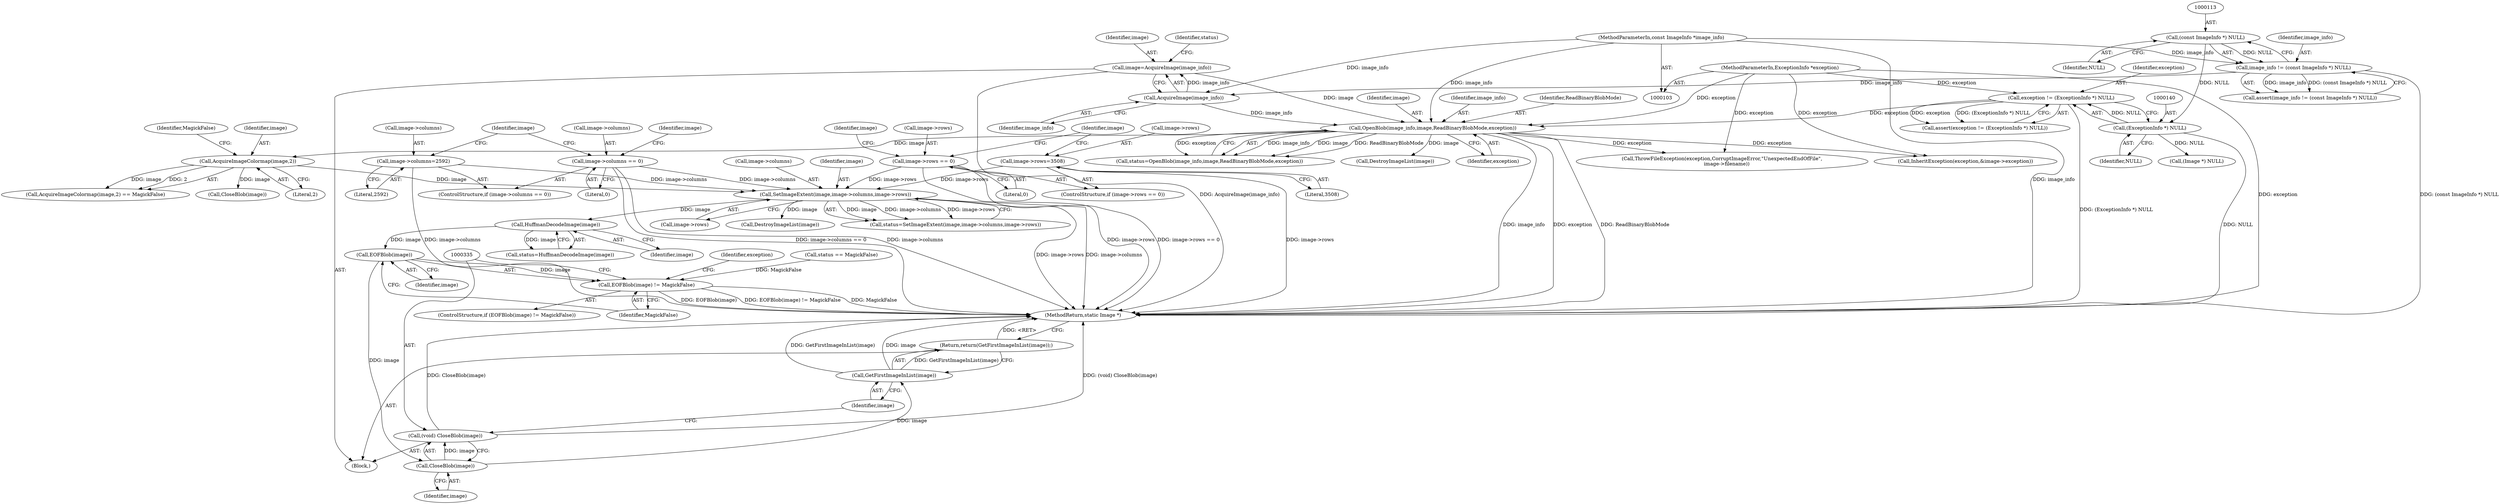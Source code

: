 digraph "0_ImageMagick_f6e9d0d9955e85bdd7540b251cd50d598dacc5e6_17@pointer" {
"1000324" [label="(Call,EOFBlob(image))"];
"1000313" [label="(Call,HuffmanDecodeImage(image))"];
"1000289" [label="(Call,SetImageExtent(image,image->columns,image->rows))"];
"1000206" [label="(Call,AcquireImageColormap(image,2))"];
"1000154" [label="(Call,OpenBlob(image_info,image,ReadBinaryBlobMode,exception))"];
"1000150" [label="(Call,AcquireImage(image_info))"];
"1000110" [label="(Call,image_info != (const ImageInfo *) NULL)"];
"1000104" [label="(MethodParameterIn,const ImageInfo *image_info)"];
"1000112" [label="(Call,(const ImageInfo *) NULL)"];
"1000148" [label="(Call,image=AcquireImage(image_info))"];
"1000137" [label="(Call,exception != (ExceptionInfo *) NULL)"];
"1000105" [label="(MethodParameterIn,ExceptionInfo *exception)"];
"1000139" [label="(Call,(ExceptionInfo *) NULL)"];
"1000178" [label="(Call,image->columns == 0)"];
"1000183" [label="(Call,image->columns=2592)"];
"1000189" [label="(Call,image->rows == 0)"];
"1000194" [label="(Call,image->rows=3508)"];
"1000323" [label="(Call,EOFBlob(image) != MagickFalse)"];
"1000336" [label="(Call,CloseBlob(image))"];
"1000334" [label="(Call,(void) CloseBlob(image))"];
"1000339" [label="(Call,GetFirstImageInList(image))"];
"1000338" [label="(Return,return(GetFirstImageInList(image));)"];
"1000209" [label="(Identifier,MagickFalse)"];
"1000294" [label="(Call,image->rows)"];
"1000190" [label="(Call,image->rows)"];
"1000177" [label="(ControlStructure,if (image->columns == 0))"];
"1000194" [label="(Call,image->rows=3508)"];
"1000336" [label="(Call,CloseBlob(image))"];
"1000338" [label="(Return,return(GetFirstImageInList(image));)"];
"1000289" [label="(Call,SetImageExtent(image,image->columns,image->rows))"];
"1000156" [label="(Identifier,image)"];
"1000114" [label="(Identifier,NULL)"];
"1000137" [label="(Call,exception != (ExceptionInfo *) NULL)"];
"1000291" [label="(Call,image->columns)"];
"1000339" [label="(Call,GetFirstImageInList(image))"];
"1000150" [label="(Call,AcquireImage(image_info))"];
"1000141" [label="(Identifier,NULL)"];
"1000313" [label="(Call,HuffmanDecodeImage(image))"];
"1000324" [label="(Call,EOFBlob(image))"];
"1000184" [label="(Call,image->columns)"];
"1000309" [label="(Call,DestroyImageList(image))"];
"1000195" [label="(Call,image->rows)"];
"1000314" [label="(Identifier,image)"];
"1000152" [label="(Call,status=OpenBlob(image_info,image,ReadBinaryBlobMode,exception))"];
"1000155" [label="(Identifier,image_info)"];
"1000166" [label="(Call,DestroyImageList(image))"];
"1000182" [label="(Literal,0)"];
"1000337" [label="(Identifier,image)"];
"1000191" [label="(Identifier,image)"];
"1000198" [label="(Literal,3508)"];
"1000105" [label="(MethodParameterIn,ExceptionInfo *exception)"];
"1000110" [label="(Call,image_info != (const ImageInfo *) NULL)"];
"1000187" [label="(Literal,2592)"];
"1000327" [label="(Call,ThrowFileException(exception,CorruptImageError,\"UnexpectedEndOfFile\",\n      image->filename))"];
"1000311" [label="(Call,status=HuffmanDecodeImage(image))"];
"1000157" [label="(Identifier,ReadBinaryBlobMode)"];
"1000183" [label="(Call,image->columns=2592)"];
"1000138" [label="(Identifier,exception)"];
"1000178" [label="(Call,image->columns == 0)"];
"1000341" [label="(MethodReturn,static Image *)"];
"1000205" [label="(Call,AcquireImageColormap(image,2) == MagickFalse)"];
"1000201" [label="(Identifier,image)"];
"1000302" [label="(Call,InheritException(exception,&image->exception))"];
"1000328" [label="(Identifier,exception)"];
"1000189" [label="(Call,image->rows == 0)"];
"1000290" [label="(Identifier,image)"];
"1000112" [label="(Call,(const ImageInfo *) NULL)"];
"1000111" [label="(Identifier,image_info)"];
"1000106" [label="(Block,)"];
"1000169" [label="(Call,(Image *) NULL)"];
"1000323" [label="(Call,EOFBlob(image) != MagickFalse)"];
"1000326" [label="(Identifier,MagickFalse)"];
"1000139" [label="(Call,(ExceptionInfo *) NULL)"];
"1000282" [label="(Call,CloseBlob(image))"];
"1000206" [label="(Call,AcquireImageColormap(image,2))"];
"1000158" [label="(Identifier,exception)"];
"1000196" [label="(Identifier,image)"];
"1000148" [label="(Call,image=AcquireImage(image_info))"];
"1000149" [label="(Identifier,image)"];
"1000153" [label="(Identifier,status)"];
"1000287" [label="(Call,status=SetImageExtent(image,image->columns,image->rows))"];
"1000109" [label="(Call,assert(image_info != (const ImageInfo *) NULL))"];
"1000340" [label="(Identifier,image)"];
"1000154" [label="(Call,OpenBlob(image_info,image,ReadBinaryBlobMode,exception))"];
"1000325" [label="(Identifier,image)"];
"1000334" [label="(Call,(void) CloseBlob(image))"];
"1000208" [label="(Literal,2)"];
"1000188" [label="(ControlStructure,if (image->rows == 0))"];
"1000179" [label="(Call,image->columns)"];
"1000322" [label="(ControlStructure,if (EOFBlob(image) != MagickFalse))"];
"1000193" [label="(Literal,0)"];
"1000316" [label="(Call,status == MagickFalse)"];
"1000104" [label="(MethodParameterIn,const ImageInfo *image_info)"];
"1000185" [label="(Identifier,image)"];
"1000151" [label="(Identifier,image_info)"];
"1000207" [label="(Identifier,image)"];
"1000136" [label="(Call,assert(exception != (ExceptionInfo *) NULL))"];
"1000324" -> "1000323"  [label="AST: "];
"1000324" -> "1000325"  [label="CFG: "];
"1000325" -> "1000324"  [label="AST: "];
"1000326" -> "1000324"  [label="CFG: "];
"1000324" -> "1000323"  [label="DDG: image"];
"1000313" -> "1000324"  [label="DDG: image"];
"1000324" -> "1000336"  [label="DDG: image"];
"1000313" -> "1000311"  [label="AST: "];
"1000313" -> "1000314"  [label="CFG: "];
"1000314" -> "1000313"  [label="AST: "];
"1000311" -> "1000313"  [label="CFG: "];
"1000313" -> "1000311"  [label="DDG: image"];
"1000289" -> "1000313"  [label="DDG: image"];
"1000289" -> "1000287"  [label="AST: "];
"1000289" -> "1000294"  [label="CFG: "];
"1000290" -> "1000289"  [label="AST: "];
"1000291" -> "1000289"  [label="AST: "];
"1000294" -> "1000289"  [label="AST: "];
"1000287" -> "1000289"  [label="CFG: "];
"1000289" -> "1000341"  [label="DDG: image->columns"];
"1000289" -> "1000341"  [label="DDG: image->rows"];
"1000289" -> "1000287"  [label="DDG: image"];
"1000289" -> "1000287"  [label="DDG: image->columns"];
"1000289" -> "1000287"  [label="DDG: image->rows"];
"1000206" -> "1000289"  [label="DDG: image"];
"1000178" -> "1000289"  [label="DDG: image->columns"];
"1000183" -> "1000289"  [label="DDG: image->columns"];
"1000189" -> "1000289"  [label="DDG: image->rows"];
"1000194" -> "1000289"  [label="DDG: image->rows"];
"1000289" -> "1000309"  [label="DDG: image"];
"1000206" -> "1000205"  [label="AST: "];
"1000206" -> "1000208"  [label="CFG: "];
"1000207" -> "1000206"  [label="AST: "];
"1000208" -> "1000206"  [label="AST: "];
"1000209" -> "1000206"  [label="CFG: "];
"1000206" -> "1000205"  [label="DDG: image"];
"1000206" -> "1000205"  [label="DDG: 2"];
"1000154" -> "1000206"  [label="DDG: image"];
"1000206" -> "1000282"  [label="DDG: image"];
"1000154" -> "1000152"  [label="AST: "];
"1000154" -> "1000158"  [label="CFG: "];
"1000155" -> "1000154"  [label="AST: "];
"1000156" -> "1000154"  [label="AST: "];
"1000157" -> "1000154"  [label="AST: "];
"1000158" -> "1000154"  [label="AST: "];
"1000152" -> "1000154"  [label="CFG: "];
"1000154" -> "1000341"  [label="DDG: ReadBinaryBlobMode"];
"1000154" -> "1000341"  [label="DDG: image_info"];
"1000154" -> "1000341"  [label="DDG: exception"];
"1000154" -> "1000152"  [label="DDG: image_info"];
"1000154" -> "1000152"  [label="DDG: image"];
"1000154" -> "1000152"  [label="DDG: ReadBinaryBlobMode"];
"1000154" -> "1000152"  [label="DDG: exception"];
"1000150" -> "1000154"  [label="DDG: image_info"];
"1000104" -> "1000154"  [label="DDG: image_info"];
"1000148" -> "1000154"  [label="DDG: image"];
"1000137" -> "1000154"  [label="DDG: exception"];
"1000105" -> "1000154"  [label="DDG: exception"];
"1000154" -> "1000166"  [label="DDG: image"];
"1000154" -> "1000302"  [label="DDG: exception"];
"1000154" -> "1000327"  [label="DDG: exception"];
"1000150" -> "1000148"  [label="AST: "];
"1000150" -> "1000151"  [label="CFG: "];
"1000151" -> "1000150"  [label="AST: "];
"1000148" -> "1000150"  [label="CFG: "];
"1000150" -> "1000148"  [label="DDG: image_info"];
"1000110" -> "1000150"  [label="DDG: image_info"];
"1000104" -> "1000150"  [label="DDG: image_info"];
"1000110" -> "1000109"  [label="AST: "];
"1000110" -> "1000112"  [label="CFG: "];
"1000111" -> "1000110"  [label="AST: "];
"1000112" -> "1000110"  [label="AST: "];
"1000109" -> "1000110"  [label="CFG: "];
"1000110" -> "1000341"  [label="DDG: (const ImageInfo *) NULL"];
"1000110" -> "1000109"  [label="DDG: image_info"];
"1000110" -> "1000109"  [label="DDG: (const ImageInfo *) NULL"];
"1000104" -> "1000110"  [label="DDG: image_info"];
"1000112" -> "1000110"  [label="DDG: NULL"];
"1000104" -> "1000103"  [label="AST: "];
"1000104" -> "1000341"  [label="DDG: image_info"];
"1000112" -> "1000114"  [label="CFG: "];
"1000113" -> "1000112"  [label="AST: "];
"1000114" -> "1000112"  [label="AST: "];
"1000112" -> "1000139"  [label="DDG: NULL"];
"1000148" -> "1000106"  [label="AST: "];
"1000149" -> "1000148"  [label="AST: "];
"1000153" -> "1000148"  [label="CFG: "];
"1000148" -> "1000341"  [label="DDG: AcquireImage(image_info)"];
"1000137" -> "1000136"  [label="AST: "];
"1000137" -> "1000139"  [label="CFG: "];
"1000138" -> "1000137"  [label="AST: "];
"1000139" -> "1000137"  [label="AST: "];
"1000136" -> "1000137"  [label="CFG: "];
"1000137" -> "1000341"  [label="DDG: (ExceptionInfo *) NULL"];
"1000137" -> "1000136"  [label="DDG: exception"];
"1000137" -> "1000136"  [label="DDG: (ExceptionInfo *) NULL"];
"1000105" -> "1000137"  [label="DDG: exception"];
"1000139" -> "1000137"  [label="DDG: NULL"];
"1000105" -> "1000103"  [label="AST: "];
"1000105" -> "1000341"  [label="DDG: exception"];
"1000105" -> "1000302"  [label="DDG: exception"];
"1000105" -> "1000327"  [label="DDG: exception"];
"1000139" -> "1000141"  [label="CFG: "];
"1000140" -> "1000139"  [label="AST: "];
"1000141" -> "1000139"  [label="AST: "];
"1000139" -> "1000341"  [label="DDG: NULL"];
"1000139" -> "1000169"  [label="DDG: NULL"];
"1000178" -> "1000177"  [label="AST: "];
"1000178" -> "1000182"  [label="CFG: "];
"1000179" -> "1000178"  [label="AST: "];
"1000182" -> "1000178"  [label="AST: "];
"1000185" -> "1000178"  [label="CFG: "];
"1000191" -> "1000178"  [label="CFG: "];
"1000178" -> "1000341"  [label="DDG: image->columns == 0"];
"1000178" -> "1000341"  [label="DDG: image->columns"];
"1000183" -> "1000177"  [label="AST: "];
"1000183" -> "1000187"  [label="CFG: "];
"1000184" -> "1000183"  [label="AST: "];
"1000187" -> "1000183"  [label="AST: "];
"1000191" -> "1000183"  [label="CFG: "];
"1000183" -> "1000341"  [label="DDG: image->columns"];
"1000189" -> "1000188"  [label="AST: "];
"1000189" -> "1000193"  [label="CFG: "];
"1000190" -> "1000189"  [label="AST: "];
"1000193" -> "1000189"  [label="AST: "];
"1000196" -> "1000189"  [label="CFG: "];
"1000201" -> "1000189"  [label="CFG: "];
"1000189" -> "1000341"  [label="DDG: image->rows"];
"1000189" -> "1000341"  [label="DDG: image->rows == 0"];
"1000194" -> "1000188"  [label="AST: "];
"1000194" -> "1000198"  [label="CFG: "];
"1000195" -> "1000194"  [label="AST: "];
"1000198" -> "1000194"  [label="AST: "];
"1000201" -> "1000194"  [label="CFG: "];
"1000194" -> "1000341"  [label="DDG: image->rows"];
"1000323" -> "1000322"  [label="AST: "];
"1000323" -> "1000326"  [label="CFG: "];
"1000326" -> "1000323"  [label="AST: "];
"1000328" -> "1000323"  [label="CFG: "];
"1000335" -> "1000323"  [label="CFG: "];
"1000323" -> "1000341"  [label="DDG: MagickFalse"];
"1000323" -> "1000341"  [label="DDG: EOFBlob(image)"];
"1000323" -> "1000341"  [label="DDG: EOFBlob(image) != MagickFalse"];
"1000316" -> "1000323"  [label="DDG: MagickFalse"];
"1000336" -> "1000334"  [label="AST: "];
"1000336" -> "1000337"  [label="CFG: "];
"1000337" -> "1000336"  [label="AST: "];
"1000334" -> "1000336"  [label="CFG: "];
"1000336" -> "1000334"  [label="DDG: image"];
"1000336" -> "1000339"  [label="DDG: image"];
"1000334" -> "1000106"  [label="AST: "];
"1000335" -> "1000334"  [label="AST: "];
"1000340" -> "1000334"  [label="CFG: "];
"1000334" -> "1000341"  [label="DDG: (void) CloseBlob(image)"];
"1000334" -> "1000341"  [label="DDG: CloseBlob(image)"];
"1000339" -> "1000338"  [label="AST: "];
"1000339" -> "1000340"  [label="CFG: "];
"1000340" -> "1000339"  [label="AST: "];
"1000338" -> "1000339"  [label="CFG: "];
"1000339" -> "1000341"  [label="DDG: GetFirstImageInList(image)"];
"1000339" -> "1000341"  [label="DDG: image"];
"1000339" -> "1000338"  [label="DDG: GetFirstImageInList(image)"];
"1000338" -> "1000106"  [label="AST: "];
"1000341" -> "1000338"  [label="CFG: "];
"1000338" -> "1000341"  [label="DDG: <RET>"];
}
